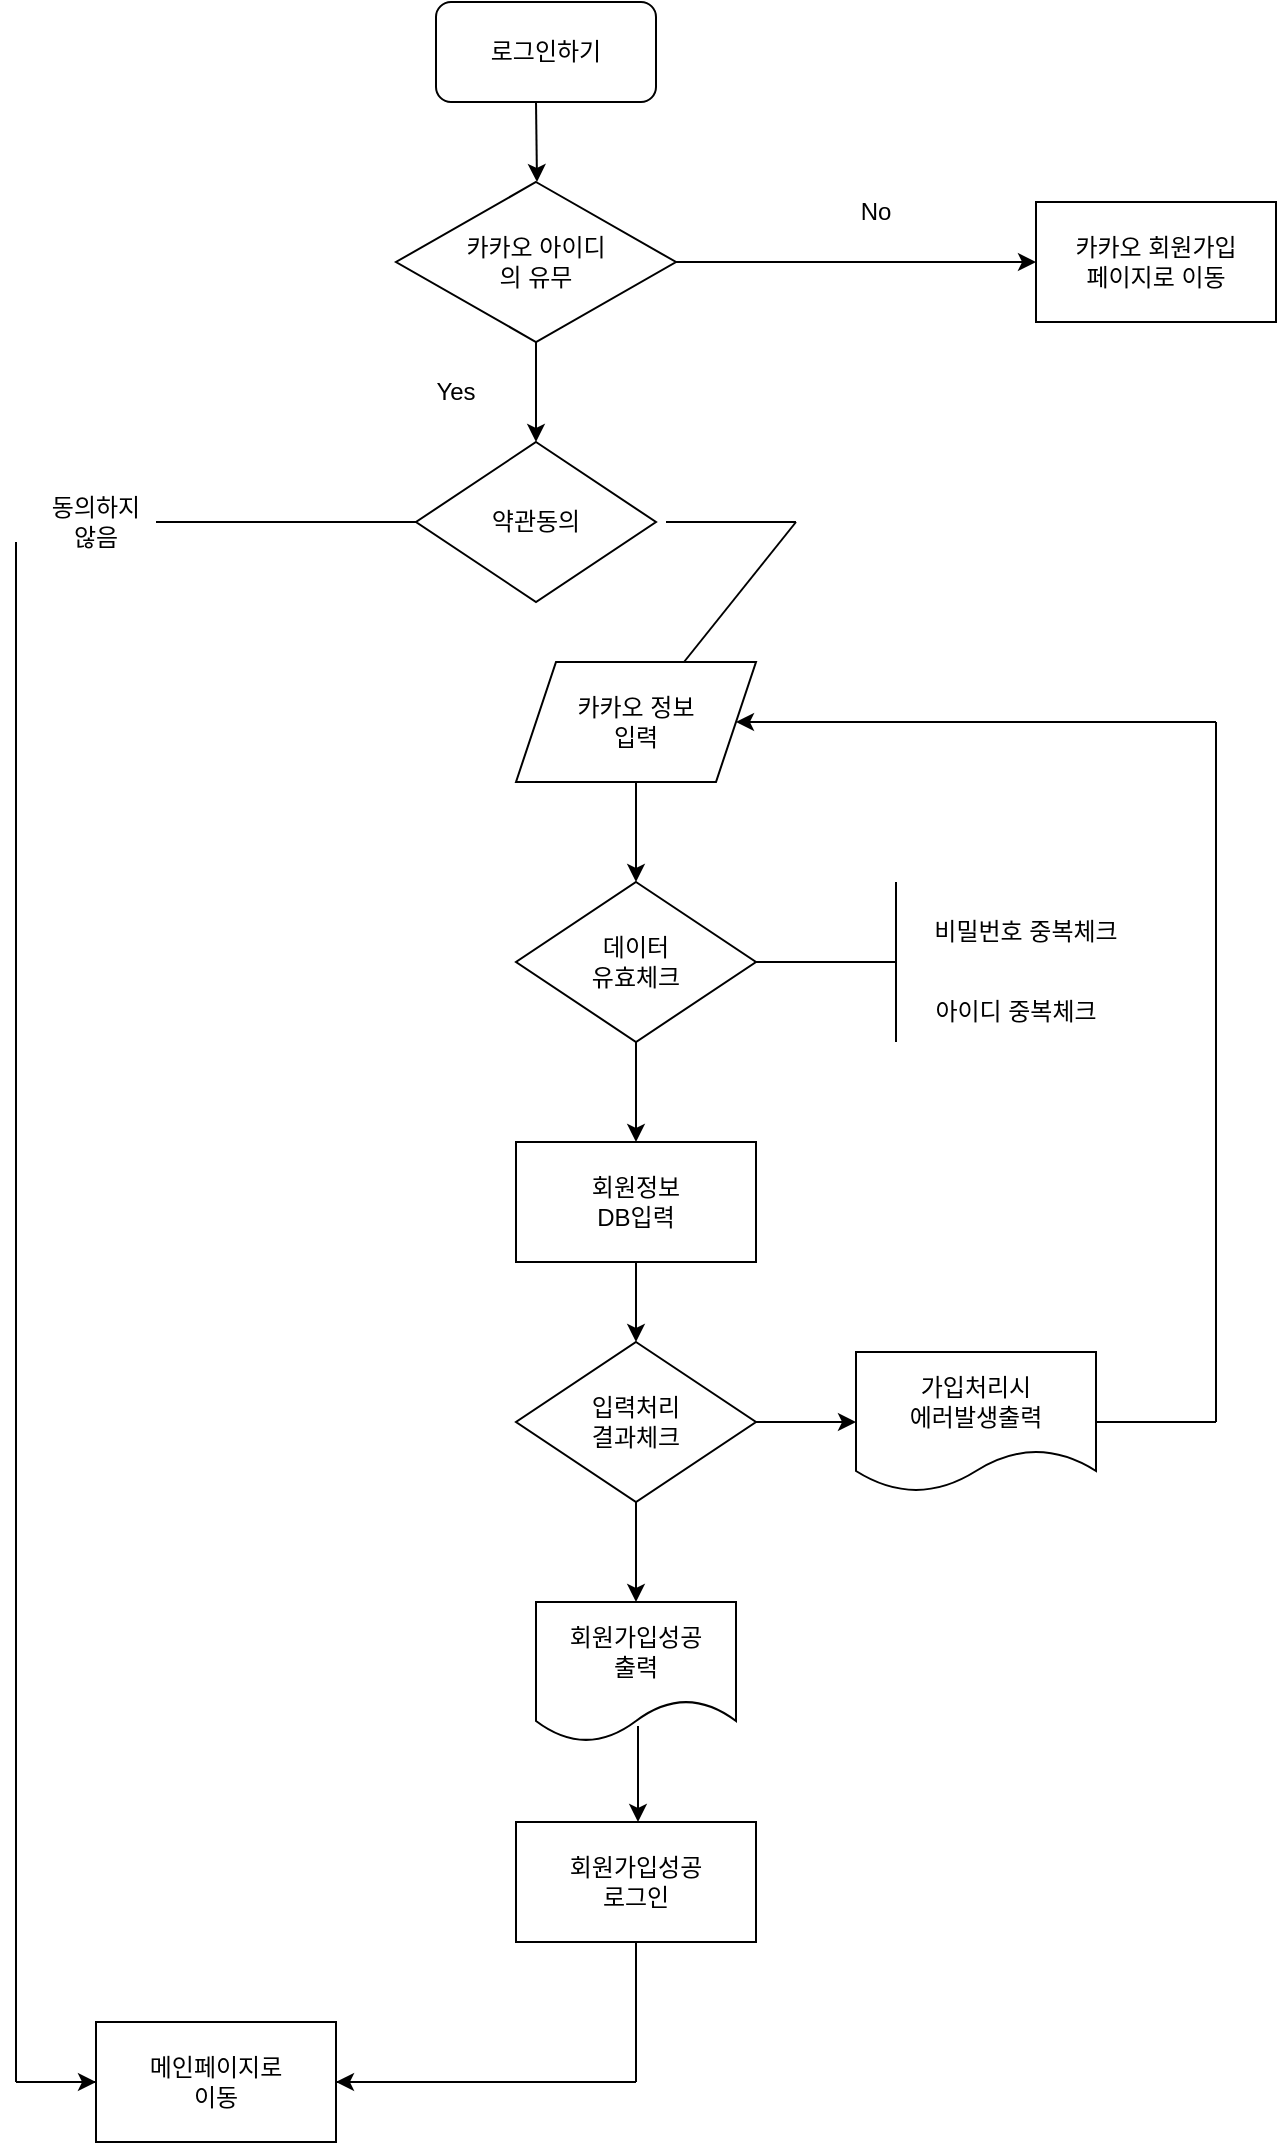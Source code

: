 <mxfile version="17.4.3" type="github">
  <diagram id="pjIsKfsIEXI_7wrBBDGx" name="Page-1">
    <mxGraphModel dx="1193" dy="782" grid="1" gridSize="10" guides="1" tooltips="1" connect="1" arrows="1" fold="1" page="1" pageScale="1" pageWidth="827" pageHeight="1169" math="0" shadow="0">
      <root>
        <mxCell id="0" />
        <mxCell id="1" parent="0" />
        <mxCell id="S1ZOFzXT01Fzgfh4jf_M-14" value="로그인하기" style="rounded=1;whiteSpace=wrap;html=1;" parent="1" vertex="1">
          <mxGeometry x="330" width="110" height="50" as="geometry" />
        </mxCell>
        <mxCell id="SaBIB134_x7v61gi743N-1" value="" style="endArrow=classic;html=1;rounded=0;" edge="1" parent="1">
          <mxGeometry width="50" height="50" relative="1" as="geometry">
            <mxPoint x="380" y="50" as="sourcePoint" />
            <mxPoint x="380.5" y="90" as="targetPoint" />
          </mxGeometry>
        </mxCell>
        <mxCell id="SaBIB134_x7v61gi743N-4" value="" style="endArrow=classic;html=1;rounded=0;entryX=0.5;entryY=0;entryDx=0;entryDy=0;" edge="1" parent="1" target="SaBIB134_x7v61gi743N-5">
          <mxGeometry width="50" height="50" relative="1" as="geometry">
            <mxPoint x="380" y="200" as="sourcePoint" />
            <mxPoint x="380" y="230" as="targetPoint" />
            <Array as="points">
              <mxPoint x="380" y="170" />
            </Array>
          </mxGeometry>
        </mxCell>
        <mxCell id="SaBIB134_x7v61gi743N-5" value="약관동의" style="rhombus;whiteSpace=wrap;html=1;" vertex="1" parent="1">
          <mxGeometry x="320" y="220" width="120" height="80" as="geometry" />
        </mxCell>
        <mxCell id="SaBIB134_x7v61gi743N-8" value="" style="endArrow=none;html=1;rounded=0;" edge="1" parent="1">
          <mxGeometry width="50" height="50" relative="1" as="geometry">
            <mxPoint x="445" y="260" as="sourcePoint" />
            <mxPoint x="510" y="260" as="targetPoint" />
          </mxGeometry>
        </mxCell>
        <mxCell id="SaBIB134_x7v61gi743N-9" value="" style="endArrow=none;html=1;rounded=0;" edge="1" parent="1" target="SaBIB134_x7v61gi743N-10">
          <mxGeometry width="50" height="50" relative="1" as="geometry">
            <mxPoint x="510" y="260" as="sourcePoint" />
            <mxPoint x="510" y="260" as="targetPoint" />
          </mxGeometry>
        </mxCell>
        <mxCell id="SaBIB134_x7v61gi743N-10" value="카카오 정보&lt;br&gt;입력" style="shape=parallelogram;perimeter=parallelogramPerimeter;whiteSpace=wrap;html=1;fixedSize=1;" vertex="1" parent="1">
          <mxGeometry x="370" y="330" width="120" height="60" as="geometry" />
        </mxCell>
        <mxCell id="SaBIB134_x7v61gi743N-13" value="데이터&lt;br&gt;유효체크" style="rhombus;whiteSpace=wrap;html=1;" vertex="1" parent="1">
          <mxGeometry x="370" y="440" width="120" height="80" as="geometry" />
        </mxCell>
        <mxCell id="SaBIB134_x7v61gi743N-14" value="" style="endArrow=classic;html=1;rounded=0;entryX=0.5;entryY=0;entryDx=0;entryDy=0;exitX=0.5;exitY=1;exitDx=0;exitDy=0;" edge="1" parent="1" source="SaBIB134_x7v61gi743N-10" target="SaBIB134_x7v61gi743N-13">
          <mxGeometry width="50" height="50" relative="1" as="geometry">
            <mxPoint x="430" y="400" as="sourcePoint" />
            <mxPoint x="440" y="440" as="targetPoint" />
          </mxGeometry>
        </mxCell>
        <mxCell id="SaBIB134_x7v61gi743N-16" value="" style="endArrow=classic;html=1;rounded=0;exitX=0.5;exitY=1;exitDx=0;exitDy=0;" edge="1" parent="1" source="SaBIB134_x7v61gi743N-13">
          <mxGeometry width="50" height="50" relative="1" as="geometry">
            <mxPoint x="390" y="730" as="sourcePoint" />
            <mxPoint x="430" y="570" as="targetPoint" />
          </mxGeometry>
        </mxCell>
        <mxCell id="SaBIB134_x7v61gi743N-18" value="회원정보&lt;br&gt;DB입력" style="rounded=0;whiteSpace=wrap;html=1;" vertex="1" parent="1">
          <mxGeometry x="370" y="570" width="120" height="60" as="geometry" />
        </mxCell>
        <mxCell id="SaBIB134_x7v61gi743N-19" value="" style="endArrow=classic;html=1;rounded=0;exitX=0.5;exitY=1;exitDx=0;exitDy=0;" edge="1" parent="1" source="SaBIB134_x7v61gi743N-18">
          <mxGeometry width="50" height="50" relative="1" as="geometry">
            <mxPoint x="390" y="720" as="sourcePoint" />
            <mxPoint x="430" y="670" as="targetPoint" />
          </mxGeometry>
        </mxCell>
        <mxCell id="SaBIB134_x7v61gi743N-20" value="입력처리&lt;br&gt;결과체크" style="rhombus;whiteSpace=wrap;html=1;" vertex="1" parent="1">
          <mxGeometry x="370" y="670" width="120" height="80" as="geometry" />
        </mxCell>
        <mxCell id="SaBIB134_x7v61gi743N-21" value="" style="endArrow=classic;html=1;rounded=0;exitX=0.5;exitY=1;exitDx=0;exitDy=0;" edge="1" parent="1" source="SaBIB134_x7v61gi743N-20">
          <mxGeometry width="50" height="50" relative="1" as="geometry">
            <mxPoint x="430" y="760" as="sourcePoint" />
            <mxPoint x="430" y="800" as="targetPoint" />
          </mxGeometry>
        </mxCell>
        <mxCell id="SaBIB134_x7v61gi743N-22" value="회원가입성공&lt;br&gt;출력" style="shape=document;whiteSpace=wrap;html=1;boundedLbl=1;" vertex="1" parent="1">
          <mxGeometry x="380" y="800" width="100" height="70" as="geometry" />
        </mxCell>
        <mxCell id="SaBIB134_x7v61gi743N-23" value="" style="endArrow=classic;html=1;rounded=0;exitX=0.51;exitY=0.886;exitDx=0;exitDy=0;exitPerimeter=0;" edge="1" parent="1" source="SaBIB134_x7v61gi743N-22">
          <mxGeometry width="50" height="50" relative="1" as="geometry">
            <mxPoint x="390" y="950" as="sourcePoint" />
            <mxPoint x="431" y="910" as="targetPoint" />
          </mxGeometry>
        </mxCell>
        <mxCell id="SaBIB134_x7v61gi743N-24" value="회원가입성공&lt;br&gt;로그인" style="rounded=0;whiteSpace=wrap;html=1;" vertex="1" parent="1">
          <mxGeometry x="370" y="910" width="120" height="60" as="geometry" />
        </mxCell>
        <mxCell id="SaBIB134_x7v61gi743N-25" value="" style="endArrow=none;html=1;rounded=0;exitX=0.5;exitY=1;exitDx=0;exitDy=0;" edge="1" parent="1" source="SaBIB134_x7v61gi743N-24">
          <mxGeometry width="50" height="50" relative="1" as="geometry">
            <mxPoint x="390" y="940" as="sourcePoint" />
            <mxPoint x="430" y="1040" as="targetPoint" />
          </mxGeometry>
        </mxCell>
        <mxCell id="SaBIB134_x7v61gi743N-27" value="" style="endArrow=none;html=1;rounded=0;" edge="1" parent="1" target="SaBIB134_x7v61gi743N-28">
          <mxGeometry width="50" height="50" relative="1" as="geometry">
            <mxPoint x="430" y="1040" as="sourcePoint" />
            <mxPoint x="300" y="1040" as="targetPoint" />
          </mxGeometry>
        </mxCell>
        <mxCell id="SaBIB134_x7v61gi743N-28" value="메인페이지로&lt;br&gt;이동" style="rounded=0;whiteSpace=wrap;html=1;" vertex="1" parent="1">
          <mxGeometry x="160" y="1010" width="120" height="60" as="geometry" />
        </mxCell>
        <mxCell id="SaBIB134_x7v61gi743N-29" value="" style="endArrow=none;html=1;rounded=0;exitX=0;exitY=0.5;exitDx=0;exitDy=0;" edge="1" parent="1" source="SaBIB134_x7v61gi743N-5" target="SaBIB134_x7v61gi743N-30">
          <mxGeometry width="50" height="50" relative="1" as="geometry">
            <mxPoint x="390" y="450" as="sourcePoint" />
            <mxPoint x="160" y="260" as="targetPoint" />
          </mxGeometry>
        </mxCell>
        <mxCell id="SaBIB134_x7v61gi743N-30" value="동의하지 않음" style="text;html=1;strokeColor=none;fillColor=none;align=center;verticalAlign=middle;whiteSpace=wrap;rounded=0;" vertex="1" parent="1">
          <mxGeometry x="130" y="245" width="60" height="30" as="geometry" />
        </mxCell>
        <mxCell id="SaBIB134_x7v61gi743N-31" value="" style="endArrow=none;html=1;rounded=0;" edge="1" parent="1">
          <mxGeometry width="50" height="50" relative="1" as="geometry">
            <mxPoint x="120" y="270" as="sourcePoint" />
            <mxPoint x="120" y="1040" as="targetPoint" />
          </mxGeometry>
        </mxCell>
        <mxCell id="SaBIB134_x7v61gi743N-32" value="" style="endArrow=none;html=1;rounded=0;entryX=0;entryY=0.5;entryDx=0;entryDy=0;" edge="1" parent="1" target="SaBIB134_x7v61gi743N-28">
          <mxGeometry width="50" height="50" relative="1" as="geometry">
            <mxPoint x="120" y="1040" as="sourcePoint" />
            <mxPoint x="440" y="870" as="targetPoint" />
          </mxGeometry>
        </mxCell>
        <mxCell id="SaBIB134_x7v61gi743N-34" value="" style="endArrow=classic;html=1;rounded=0;entryX=0;entryY=0.5;entryDx=0;entryDy=0;" edge="1" parent="1" target="SaBIB134_x7v61gi743N-28">
          <mxGeometry width="50" height="50" relative="1" as="geometry">
            <mxPoint x="120" y="1040" as="sourcePoint" />
            <mxPoint x="440" y="870" as="targetPoint" />
          </mxGeometry>
        </mxCell>
        <mxCell id="SaBIB134_x7v61gi743N-35" value="" style="endArrow=classic;html=1;rounded=0;" edge="1" parent="1">
          <mxGeometry width="50" height="50" relative="1" as="geometry">
            <mxPoint x="430" y="1040" as="sourcePoint" />
            <mxPoint x="280" y="1040" as="targetPoint" />
          </mxGeometry>
        </mxCell>
        <mxCell id="SaBIB134_x7v61gi743N-36" value="" style="endArrow=none;html=1;rounded=0;exitX=1;exitY=0.5;exitDx=0;exitDy=0;" edge="1" parent="1" source="SaBIB134_x7v61gi743N-13">
          <mxGeometry width="50" height="50" relative="1" as="geometry">
            <mxPoint x="390" y="440" as="sourcePoint" />
            <mxPoint x="560" y="480" as="targetPoint" />
          </mxGeometry>
        </mxCell>
        <mxCell id="SaBIB134_x7v61gi743N-37" value="" style="endArrow=none;html=1;rounded=0;" edge="1" parent="1">
          <mxGeometry width="50" height="50" relative="1" as="geometry">
            <mxPoint x="560" y="440" as="sourcePoint" />
            <mxPoint x="560" y="520" as="targetPoint" />
          </mxGeometry>
        </mxCell>
        <mxCell id="SaBIB134_x7v61gi743N-38" value="비밀번호 중복체크" style="text;html=1;strokeColor=none;fillColor=none;align=center;verticalAlign=middle;whiteSpace=wrap;rounded=0;" vertex="1" parent="1">
          <mxGeometry x="570" y="450" width="110" height="30" as="geometry" />
        </mxCell>
        <mxCell id="SaBIB134_x7v61gi743N-39" value="아이디 중복체크" style="text;html=1;strokeColor=none;fillColor=none;align=center;verticalAlign=middle;whiteSpace=wrap;rounded=0;" vertex="1" parent="1">
          <mxGeometry x="570" y="490" width="100" height="30" as="geometry" />
        </mxCell>
        <mxCell id="SaBIB134_x7v61gi743N-40" value="" style="endArrow=classic;html=1;rounded=0;exitX=1;exitY=0.5;exitDx=0;exitDy=0;" edge="1" parent="1" source="SaBIB134_x7v61gi743N-20" target="SaBIB134_x7v61gi743N-41">
          <mxGeometry width="50" height="50" relative="1" as="geometry">
            <mxPoint x="390" y="780" as="sourcePoint" />
            <mxPoint x="560" y="710" as="targetPoint" />
          </mxGeometry>
        </mxCell>
        <mxCell id="SaBIB134_x7v61gi743N-41" value="가입처리시&lt;br&gt;에러발생출력" style="shape=document;whiteSpace=wrap;html=1;boundedLbl=1;" vertex="1" parent="1">
          <mxGeometry x="540" y="675" width="120" height="70" as="geometry" />
        </mxCell>
        <mxCell id="SaBIB134_x7v61gi743N-43" value="" style="endArrow=none;html=1;rounded=0;exitX=1;exitY=0.5;exitDx=0;exitDy=0;" edge="1" parent="1" source="SaBIB134_x7v61gi743N-41">
          <mxGeometry width="50" height="50" relative="1" as="geometry">
            <mxPoint x="390" y="780" as="sourcePoint" />
            <mxPoint x="720" y="710" as="targetPoint" />
          </mxGeometry>
        </mxCell>
        <mxCell id="SaBIB134_x7v61gi743N-44" value="" style="endArrow=none;html=1;rounded=0;" edge="1" parent="1">
          <mxGeometry width="50" height="50" relative="1" as="geometry">
            <mxPoint x="720" y="710" as="sourcePoint" />
            <mxPoint x="720" y="360" as="targetPoint" />
          </mxGeometry>
        </mxCell>
        <mxCell id="SaBIB134_x7v61gi743N-45" value="" style="endArrow=classic;html=1;rounded=0;" edge="1" parent="1" target="SaBIB134_x7v61gi743N-10">
          <mxGeometry width="50" height="50" relative="1" as="geometry">
            <mxPoint x="720" y="360" as="sourcePoint" />
            <mxPoint x="440" y="610" as="targetPoint" />
          </mxGeometry>
        </mxCell>
        <mxCell id="SaBIB134_x7v61gi743N-46" value="카카오 아이디&lt;br&gt;의 유무" style="rhombus;whiteSpace=wrap;html=1;" vertex="1" parent="1">
          <mxGeometry x="310" y="90" width="140" height="80" as="geometry" />
        </mxCell>
        <mxCell id="SaBIB134_x7v61gi743N-47" value="Yes" style="text;html=1;strokeColor=none;fillColor=none;align=center;verticalAlign=middle;whiteSpace=wrap;rounded=0;" vertex="1" parent="1">
          <mxGeometry x="310" y="180" width="60" height="30" as="geometry" />
        </mxCell>
        <mxCell id="SaBIB134_x7v61gi743N-48" value="No" style="text;html=1;strokeColor=none;fillColor=none;align=center;verticalAlign=middle;whiteSpace=wrap;rounded=0;" vertex="1" parent="1">
          <mxGeometry x="520" y="90" width="60" height="30" as="geometry" />
        </mxCell>
        <mxCell id="SaBIB134_x7v61gi743N-49" value="" style="endArrow=classic;html=1;rounded=0;exitX=1;exitY=0.5;exitDx=0;exitDy=0;entryX=0;entryY=0.5;entryDx=0;entryDy=0;" edge="1" parent="1" source="SaBIB134_x7v61gi743N-46" target="SaBIB134_x7v61gi743N-50">
          <mxGeometry width="50" height="50" relative="1" as="geometry">
            <mxPoint x="390" y="290" as="sourcePoint" />
            <mxPoint x="530" y="130" as="targetPoint" />
          </mxGeometry>
        </mxCell>
        <mxCell id="SaBIB134_x7v61gi743N-50" value="카카오 회원가입&lt;br&gt;페이지로 이동" style="rounded=0;whiteSpace=wrap;html=1;" vertex="1" parent="1">
          <mxGeometry x="630" y="100" width="120" height="60" as="geometry" />
        </mxCell>
      </root>
    </mxGraphModel>
  </diagram>
</mxfile>
